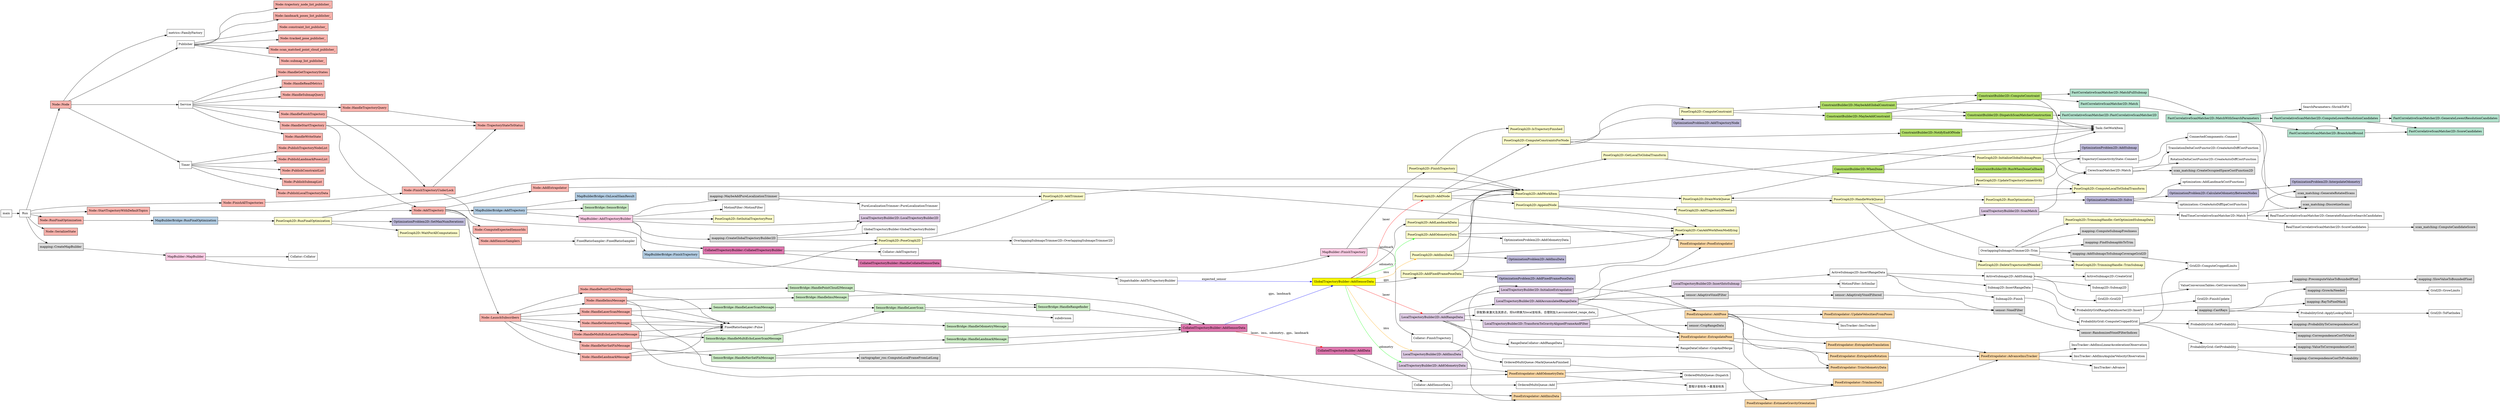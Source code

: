 digraph cartographer{
    rankdir="LR"; // 布局从左到右
    node [shape=record]; // 设置所有节点为矩形
    
    subgraph Node1{
        node [style=filled]; // 设置填充颜色模式
        node [fillcolor="#fbb4ae"]; // 设置填充颜色 
        "Node::Node";"Node::StartTrajectoryWithDefaultTopics";"Node::FinishAllTrajectories";"Node::RunFinalOptimization";"Node::SerializeState";
        "Node::HandleSubmapQuery";"Node::HandleTrajectoryQuery";"Node::HandleStartTrajectory";"Node::HandleFinishTrajectory";"Node::HandleWriteState";
        "Node::HandleGetTrajectoryStates";"Node::HandleReadMetrics";"Node::PublishSubmapList";"Node::PublishLocalTrajectoryData";"Node::PublishTrajectoryNodeList";
        "Node::PublishLandmarkPosesList";"Node::PublishConstraintList";"Node::TrajectoryStateToStatus";
        "Node::TrajectoryStateToStatus";"Node::AddTrajectory";"Node::FinishTrajectoryUnderLock";"Node::TrajectoryStateToStatus";
        "Node::ComputeExpectedSensorIds";"Node::AddExtrapolator";"Node::AddSensorSamplers";"Node::LaunchSubscribers";"Node::HandleLaserScanMessage";
        "Node::HandleMultiEchoLaserScanMessage";"Node::HandlePointCloud2Message";"Node::HandleImuMessage";"Node::HandleOdometryMessage";"Node::HandleNavSatFixMessage";
        "Node::HandleLandmarkMessage";"Node::submap_list_publisher_";"Node::trajectory_node_list_publisher_";"Node::landmark_poses_list_publisher_";"Node::constraint_list_publisher_";
        "Node::tracked_pose_publisher_";"Node::scan_matched_point_cloud_publisher_"
    }

    subgraph MapBuilderBridge{
        node [style=filled];
        node [fillcolor="#b3cde3"];
        "MapBuilderBridge::RunFinalOptimization";
        "MapBuilderBridge::AddTrajectory";"MapBuilderBridge::FinishTrajectory";"MapBuilderBridge::OnLocalSlamResult";
    }

    subgraph SensorBridge{
        node [style=filled];
        node [fillcolor="#ccebc5"];
        "SensorBridge::SensorBridge";"SensorBridge::HandleNavSatFixMessage";"SensorBridge::HandleLandmarkMessage";"SensorBridge::HandleMultiEchoLaserScanMessage";
        "SensorBridge::HandleLaserScanMessage";"SensorBridge::HandleOdometryMessage";"SensorBridge::HandleImuMessage";"SensorBridge::HandlePointCloud2Message";
        "SensorBridge::HandleRangefinder";"SensorBridge::HandleLaserScan";
    }

    subgraph MapBuilder{
        node [style=filled];
        node [fillcolor="#fccde5"];
        "MapBuilder::AddTrajectoryBuilder";"MapBuilder::FinishTrajectory";"MapBuilder::MapBuilder";
    }

    subgraph PoseExtrapolator{
        node [style=filled];
        node [fillcolor="#fed9a6"];
        "PoseExtrapolator::AddPose";"PoseExtrapolator::PoseExtrapolator";"PoseExtrapolator::AddImuData";"PoseExtrapolator::AddOdometryData";"PoseExtrapolator::ExtrapolatePose";
        "PoseExtrapolator::EstimateGravityOrientation";"PoseExtrapolator::TrimImuData";"PoseExtrapolator::TrimOdometryData";"PoseExtrapolator::AdvanceImuTracker";
        "PoseExtrapolator::UpdateVelocitiesFromPoses";"PoseExtrapolator::ExtrapolateTranslation";"PoseExtrapolator::ExtrapolateRotation";
    }

    subgraph PoseGraph2D{
        node [style=filled];
        node [fillcolor="#ffffcc"];
        "PoseGraph2D::PoseGraph2D";"PoseGraph2D::AddTrimmer";"PoseGraph2D::AddWorkItem";"PoseGraph2D::FinishTrajectory";
        "PoseGraph2D::HandleWorkQueue";"PoseGraph2D::RunOptimization";"PoseGraph2D::AddImuData";"PoseGraph2D::DrainWorkQueue";"PoseGraph2D::SetInitialTrajectoryPose";
        "PoseGraph2D::AddNode";"PoseGraph2D::GetLocalToGlobalTransform";"PoseGraph2D::AppendNode";"PoseGraph2D::AddWorkItem";"PoseGraph2D::ComputeLocalToGlobalTransform";
        "PoseGraph2D::AddTrajectoryIfNeeded";"PoseGraph2D::CanAddWorkItemModifying";"PoseGraph2D::DeleteTrajectoriesIfNeeded";
        "PoseGraph2D::TrimmingHandle::GetOptimizedSubmapData";"PoseGraph2D::TrimmingHandle::TrimSubmap";"PoseGraph2D::ComputeConstraint";"PoseGraph2D::InitializeGlobalSubmapPoses";
        "PoseGraph2D::RunFinalOptimization";"PoseGraph2D::WaitForAllComputations";"PoseGraph2D::ComputeConstraintsForNode";"PoseGraph2D::UpdateTrajectoryConnectivity";
        "PoseGraph2D::TrimmingHandle::TrimSubmap";"PoseGraph2D::AddLandmarkData";"PoseGraph2D::AddFixedFramePoseData";
        "PoseGraph2D::IsTrajectoryFinished";"PoseGraph2D::AddOdometryData";
    }

    subgraph CollatedTrajectoryBuilder{
        node [style=filled];
        node [fillcolor="#de77ae"];
        "CollatedTrajectoryBuilder::AddSensorData";"CollatedTrajectoryBuilder::CollatedTrajectoryBuilder";"CollatedTrajectoryBuilder::HandleCollatedSensorData";"CollatedTrajectoryBuilder::AddData";
    }

    subgraph LocalTrajectoryBuilder2D{
        node [style=filled];
        node [fillcolor="#decbe4"];
        "LocalTrajectoryBuilder2D::LocalTrajectoryBuilder2D";"LocalTrajectoryBuilder2D::AddRangeData";"LocalTrajectoryBuilder2D::AddImuData";
        "LocalTrajectoryBuilder2D::InitializeExtrapolator";"LocalTrajectoryBuilder2D::AddAccumulatedRangeData";"LocalTrajectoryBuilder2D::TransformToGravityAlignedFrameAndFilter";
        "LocalTrajectoryBuilder2D::ScanMatch";"LocalTrajectoryBuilder2D::InsertIntoSubmap";"LocalTrajectoryBuilder2D::AddOdometryData";
    }

    subgraph OptimizationProblem2D{
        node [style=filled];
        node [fillcolor="#bebada"];
        "OptimizationProblem2D::Solve";"OptimizationProblem2D::AddImuData";"OptimizationProblem2D::AddSubmap";"OptimizationProblem2D::SetMaxNumIterations";
        "OptimizationProblem2D::AddTrajectoryNode";"OptimizationProblem2D::CalculateOdometryBetweenNodes";"OptimizationProblem2D::InterpolateOdometry";
        "OptimizationProblem2D::AddFixedFramePoseData";
    }

    subgraph ConstraintBuilder2D{
        node [style=filled];
        node [fillcolor="#b3de69"];
        "ConstraintBuilder2D::WhenDone";"ConstraintBuilder2D::MaybeAddConstraint";"ConstraintBuilder2D::MaybeAddGlobalConstraint";"ConstraintBuilder2D::NotifyEndOfNode";
        "ConstraintBuilder2D::DispatchScanMatcherConstruction";"ConstraintBuilder2D::ComputeConstraint";"ConstraintBuilder2D::RunWhenDoneCallback";
    }

    subgraph FastCorrelativeScanMatcher2D{
        node [style=filled];
        node [fillcolor="#b3e2cd"];
        "FastCorrelativeScanMatcher2D::MatchFullSubmap";"FastCorrelativeScanMatcher2D::Match";"FastCorrelativeScanMatcher2D::MatchWithSearchParameters";
        "FastCorrelativeScanMatcher2D::ComputeLowestResolutionCandidates";"FastCorrelativeScanMatcher2D::BranchAndBound";
        "FastCorrelativeScanMatcher2D::GenerateLowestResolutionCandidates";"FastCorrelativeScanMatcher2D::ScoreCandidates";
        "FastCorrelativeScanMatcher2D::FastCorrelativeScanMatcher2D";
    }

    subgraph functions{
        node [style=filled];
        node [fillcolor="#dcdcdc"];
        "mapping::CreateMapBuilder";"mapping::CreateGlobalTrajectoryBuilder2D";"mapping::MaybeAddPureLocalizationTrimmer";"mapping::ComputeSubmapFreshness";
        "mapping::AddSubmapsToSubmapCoverageGrid2D";"mapping::FindSubmapIdsToTrim";"mapping::CastRays";"mapping::GrowAsNeeded";"mapping::RayToPixelMask";
        "mapping::ProbabilityToCorrespondenceCost";"mapping::CorrespondenceCostToValue";"mapping::ValueToCorrespondenceCost";"mapping::CorrespondenceCostToProbability";
        "mapping::PrecomputeValueToBoundedFloat";"mapping::SlowValueToBoundedFloat";
    }

    subgraph functions{
        node [style=filled];
        node [fillcolor="#dcdcdc"];
        "sensor::AdaptiveVoxelFilter";"sensor::CropRangeData";"sensor::RandomizedVoxelFilterIndices";
        "sensor::VoxelFilter";"sensor::AdaptivelyVoxelFiltered";
    }

    subgraph functions{
        node [style=filled];
        node [fillcolor="#dcdcdc"];
        "scan_matching::GenerateRotatedScans";"scan_matching::DiscretizeScans";"scan_matching::CreateOccupiedSpaceCostFunction2D";"scan_matching::ComputeCandidateScore";
    }

    subgraph functions{
        node [style=filled];
        node [fillcolor="#dcdcdc"];
        "cartographer_ros::ComputeLocalFrameFromLatLong";
    }

    "GlobalTrajectoryBuilder::AddSensorData"[style=filled;fillcolor="yellow";];
    
    main->Run;

    Run->{
        "mapping::CreateMapBuilder";
        "Node::Node";
        "Node::StartTrajectoryWithDefaultTopics";
        "Node::FinishAllTrajectories";
        "Node::RunFinalOptimization";
        "Node::SerializeState";};
    
    "mapping::CreateMapBuilder"->"MapBuilder::MapBuilder"->{"PoseGraph2D::PoseGraph2D";"Collator::Collator"};
        "PoseGraph2D::PoseGraph2D"->{"PoseGraph2D::AddTrimmer";"OverlappingSubmapsTrimmer2D::OverlappingSubmapsTrimmer2D"};

    "Node::Node"->{"metrics::FamilyFactory";Publisher;Service;Timer};
        Publisher->{"Node::submap_list_publisher_";"Node::trajectory_node_list_publisher_";"Node::landmark_poses_list_publisher_";"Node::constraint_list_publisher_";"Node::tracked_pose_publisher_";"Node::scan_matched_point_cloud_publisher_"};
        Service->{"Node::HandleSubmapQuery";"Node::HandleTrajectoryQuery";"Node::HandleStartTrajectory";"Node::HandleFinishTrajectory";"Node::HandleWriteState";"Node::HandleGetTrajectoryStates";"Node::HandleReadMetrics";};
        Timer->{"Node::PublishSubmapList";"Node::PublishLocalTrajectoryData";"Node::PublishTrajectoryNodeList";"Node::PublishLandmarkPosesList";"Node::PublishConstraintList"};

        "Node::HandleTrajectoryQuery"->{"Node::TrajectoryStateToStatus"};
        "Node::HandleStartTrajectory"->{"Node::TrajectoryStateToStatus";"Node::AddTrajectory"};
        "Node::HandleFinishTrajectory"->"Node::FinishTrajectoryUnderLock"->{"Node::TrajectoryStateToStatus";"MapBuilderBridge::FinishTrajectory"};
            "MapBuilderBridge::FinishTrajectory"->"MapBuilder::FinishTrajectory"->{"Collator::FinishTrajectory";"PoseGraph2D::FinishTrajectory"};
                "Collator::FinishTrajectory"->"OrderedMultiQueue::MarkQueueAsFinished"->"OrderedMultiQueue::Dispatch";
                "PoseGraph2D::FinishTrajectory"->{"PoseGraph2D::AddWorkItem";"PoseGraph2D::IsTrajectoryFinished"};
        
        //"Node::PublishLocalTrajectoryData"->{"PoseExtrapolator::AddPose";"PoseExtrapolator::ExtrapolatePose";}
    
    "Node::StartTrajectoryWithDefaultTopics"->"Node::AddTrajectory"->{"Node::ComputeExpectedSensorIds";"MapBuilderBridge::AddTrajectory";"Node::AddExtrapolator";"Node::AddSensorSamplers";"Node::LaunchSubscribers"};
        "MapBuilderBridge::AddTrajectory"->{"MapBuilder::AddTrajectoryBuilder";"MapBuilderBridge::OnLocalSlamResult";"SensorBridge::SensorBridge"};
            "MapBuilder::AddTrajectoryBuilder"->{"MotionFilter::MotionFilter";"LocalTrajectoryBuilder2D::LocalTrajectoryBuilder2D";"CollatedTrajectoryBuilder::CollatedTrajectoryBuilder";"mapping::CreateGlobalTrajectoryBuilder2D";"mapping::MaybeAddPureLocalizationTrimmer";"PoseGraph2D::SetInitialTrajectoryPose"};
                "CollatedTrajectoryBuilder::CollatedTrajectoryBuilder"->{"Collator::AddTrajectory";"CollatedTrajectoryBuilder::HandleCollatedSensorData";}
                    "CollatedTrajectoryBuilder::HandleCollatedSensorData"->"Dispatchable::AddToTrajectoryBuilder";
                        "Dispatchable::AddToTrajectoryBuilder"->"GlobalTrajectoryBuilder::AddSensorData"[label="expected_sensor";color=blue];
                "mapping::CreateGlobalTrajectoryBuilder2D"->{"GlobalTrajectoryBuilder:GlobalTrajectoryBuilder";"LocalTrajectoryBuilder2D::LocalTrajectoryBuilder2D";"PoseGraph2D::PoseGraph2D";}
                "mapping::MaybeAddPureLocalizationTrimmer"->{"PoseGraph2D::AddTrimmer";"PureLocalizationTrimmer::PureLocalizationTrimmer"};
                    "PoseGraph2D::AddTrimmer"->"PoseGraph2D::AddWorkItem"->{"Task::SetWorkItem";"PoseGraph2D::DrainWorkQueue"};
                        "PoseGraph2D::DrainWorkQueue"->{"ConstraintBuilder2D::WhenDone";"PoseGraph2D::HandleWorkQueue"};
                            "ConstraintBuilder2D::WhenDone"->{"Task::SetWorkItem";"ConstraintBuilder2D::RunWhenDoneCallback"};
                            "PoseGraph2D::HandleWorkQueue"->{"PoseGraph2D::RunOptimization";"PoseGraph2D::UpdateTrajectoryConnectivity";"PoseGraph2D::DeleteTrajectoriesIfNeeded";"OverlappingSubmapsTrimmer2D::Trim";"PoseGraph2D::DrainWorkQueue"};
                                "PoseGraph2D::DeleteTrajectoriesIfNeeded"->"PoseGraph2D::TrimmingHandle::TrimSubmap";
                                "PoseGraph2D::UpdateTrajectoryConnectivity"->"TrajectoryConnectivityState::Connect"->"ConnectedComponents::Connect";
                                "PoseGraph2D::RunOptimization"->{"OptimizationProblem2D::Solve";"PoseGraph2D::ComputeLocalToGlobalTransform"}
                                    "OptimizationProblem2D::Solve"->{"optimization::CreateAutoDiffSpaCostFunction";"optimization::AddLandmarkCostFunctions";"OptimizationProblem2D::CalculateOdometryBetweenNodes"};
                                        "OptimizationProblem2D::CalculateOdometryBetweenNodes"->"OptimizationProblem2D::InterpolateOdometry";
                            "OverlappingSubmapsTrimmer2D::Trim"->{"PoseGraph2D::TrimmingHandle::GetOptimizedSubmapData";"mapping::ComputeSubmapFreshness";"mapping::AddSubmapsToSubmapCoverageGrid2D";"mapping::FindSubmapIdsToTrim";"PoseGraph2D::TrimmingHandle::TrimSubmap"};
                                "mapping::AddSubmapsToSubmapCoverageGrid2D"->"Grid2D::ComputeCroppedLimits";
            "Node::AddExtrapolator"->"PoseExtrapolator::PoseExtrapolator";
            "Node::AddSensorSamplers"->"FixedRatioSampler::FixedRatioSampler";
    
    "Node::LaunchSubscribers"->{"Node::HandleLaserScanMessage";"Node::HandleMultiEchoLaserScanMessage";"Node::HandlePointCloud2Message";"Node::HandleImuMessage";"Node::HandleOdometryMessage";"Node::HandleNavSatFixMessage";"Node::HandleLandmarkMessage"};
        "Node::HandleLaserScanMessage"->{"FixedRatioSampler::Pulse";"SensorBridge::HandleLaserScanMessage"};
            "SensorBridge::HandleLaserScanMessage"->"SensorBridge::HandleLaserScan"->{subdivision;"SensorBridge::HandleRangefinder"};
                "SensorBridge::HandleRangefinder"->"CollatedTrajectoryBuilder::AddSensorData";
                    "CollatedTrajectoryBuilder::AddSensorData"->"CollatedTrajectoryBuilder::AddData"[label="laser、imu、odometry、gps、landmark";color=red];
                        "CollatedTrajectoryBuilder::AddData"->"Collator::AddSensorData"->"OrderedMultiQueue::Add"->"OrderedMultiQueue::Dispatch";
                    "GlobalTrajectoryBuilder::AddSensorData"->{"LocalTrajectoryBuilder2D::AddRangeData";"PoseGraph2D::AddNode"}[color=red;label="laser"];
                        "LocalTrajectoryBuilder2D::AddRangeData"->{"RangeDataCollator::AddRangeData";"LocalTrajectoryBuilder2D::InitializeExtrapolator";"PoseExtrapolator::ExtrapolatePose";"获取第i束激光及其原点，将hit转换为local坐标系，合理则加入accumulated_range_data_";"PoseExtrapolator::EstimateGravityOrientation";"LocalTrajectoryBuilder2D::AddAccumulatedRangeData";"LocalTrajectoryBuilder2D::TransformToGravityAlignedFrameAndFilter"};
                            "LocalTrajectoryBuilder2D::TransformToGravityAlignedFrameAndFilter"->{"sensor::CropRangeData";"sensor::VoxelFilter";}
                            "PoseExtrapolator::EstimateGravityOrientation"->"PoseExtrapolator::AdvanceImuTracker"->{"ImuTracker::Advance";"ImuTracker::AddImuLinearAccelerationObservation";"ImuTracker::AddImuAngularVelocityObservation"};
                            "RangeDataCollator::AddRangeData"->"RangeDataCollator::CropAndMerge";
                            "LocalTrajectoryBuilder2D::AddAccumulatedRangeData"->{"PoseExtrapolator::ExtrapolatePose";"sensor::AdaptiveVoxelFilter";"LocalTrajectoryBuilder2D::ScanMatch";"PoseExtrapolator::AddPose";"LocalTrajectoryBuilder2D::InsertIntoSubmap"};
                                "sensor::AdaptiveVoxelFilter"->"sensor::AdaptivelyVoxelFiltered"->"sensor::VoxelFilter"->"sensor::RandomizedVoxelFilterIndices";
                                "PoseExtrapolator::ExtrapolatePose"->{"PoseExtrapolator::ExtrapolateTranslation";"PoseExtrapolator::ExtrapolateRotation";}
                                    "PoseExtrapolator::ExtrapolateRotation"->"PoseExtrapolator::AdvanceImuTracker";
                                "LocalTrajectoryBuilder2D::ScanMatch"->{"RealTimeCorrelativeScanMatcher2D::Match";"CeresScanMatcher2D::Match"};
                                    "RealTimeCorrelativeScanMatcher2D::Match"->{"scan_matching::GenerateRotatedScans";"scan_matching::DiscretizeScans";"RealTimeCorrelativeScanMatcher2D::GenerateExhaustiveSearchCandidates";"RealTimeCorrelativeScanMatcher2D::ScoreCandidates";}
                                        "RealTimeCorrelativeScanMatcher2D::ScoreCandidates"->"scan_matching::ComputeCandidateScore";
                                    "CeresScanMatcher2D::Match"->{"scan_matching::CreateOccupiedSpaceCostFunction2D";"TranslationDeltaCostFunctor2D::CreateAutoDiffCostFunction";"RotationDeltaCostFunctor2D::CreateAutoDiffCostFunction"};
                                "LocalTrajectoryBuilder2D::InsertIntoSubmap"->{"MotionFilter::IsSimilar";"ActiveSubmaps2D::InsertRangeData"};
                                    "ActiveSubmaps2D::InsertRangeData"->{"ActiveSubmaps2D::AddSubmap";"Submap2D::InsertRangeData";"Submap2D::Finish"};
                                        "ActiveSubmaps2D::AddSubmap"->{"Submap2D::Submap2D";"Grid2D::Grid2D";"ActiveSubmaps2D::CreateGrid";}
                                            "Grid2D::Grid2D"->"ValueConversionTables::GetConversionTable"->"mapping::PrecomputeValueToBoundedFloat"->"mapping::SlowValueToBoundedFloat";
                                        "Submap2D::InsertRangeData"->"ProbabilityGridRangeDataInserter2D::Insert"->{"mapping::CastRays";"Grid2D::FinishUpdate"};
                                            "mapping::CastRays"->{"mapping::GrowAsNeeded";"ProbabilityGrid::ApplyLookupTable";"mapping::RayToPixelMask"};
                                                "mapping::GrowAsNeeded"->"Grid2D::GrowLimits";
                                                "ProbabilityGrid::ApplyLookupTable"->"Grid2D::ToFlatIndex";
                                        "Submap2D::Finish"->"ProbabilityGrid::ComputeCroppedGrid"->{"Grid2D::ComputeCroppedLimits";"ProbabilityGrid::SetProbability";"ProbabilityGrid::GetProbability"};
                                            "ProbabilityGrid::SetProbability"->{"mapping::ProbabilityToCorrespondenceCost";"mapping::CorrespondenceCostToValue"};
                                            "ProbabilityGrid::GetProbability"->{"mapping::ValueToCorrespondenceCost";"mapping::CorrespondenceCostToProbability"};
                        "PoseGraph2D::AddNode"->{"PoseGraph2D::GetLocalToGlobalTransform";"PoseGraph2D::AppendNode";"PoseGraph2D::AddWorkItem";"PoseGraph2D::ComputeConstraintsForNode"};
                            "PoseGraph2D::GetLocalToGlobalTransform"->"PoseGraph2D::ComputeLocalToGlobalTransform";
                            "PoseGraph2D::AppendNode"->{"PoseGraph2D::AddTrajectoryIfNeeded";"PoseGraph2D::CanAddWorkItemModifying"};
                            "PoseGraph2D::ComputeConstraintsForNode"->{"PoseGraph2D::InitializeGlobalSubmapPoses";"OptimizationProblem2D::AddTrajectoryNode";"PoseGraph2D::ComputeConstraint";"ConstraintBuilder2D::NotifyEndOfNode"};
                                "ConstraintBuilder2D::NotifyEndOfNode"->"Task::SetWorkItem";
                                "PoseGraph2D::InitializeGlobalSubmapPoses"->{"TrajectoryConnectivityState::Connect";"OptimizationProblem2D::AddSubmap";"PoseGraph2D::ComputeLocalToGlobalTransform";}
                                "PoseGraph2D::ComputeConstraint"->{"ConstraintBuilder2D::MaybeAddConstraint";"ConstraintBuilder2D::MaybeAddGlobalConstraint"}->{"ConstraintBuilder2D::DispatchScanMatcherConstruction";"Task::SetWorkItem";"ConstraintBuilder2D::ComputeConstraint"};
                                        "ConstraintBuilder2D::DispatchScanMatcherConstruction"->{"Task::SetWorkItem";"FastCorrelativeScanMatcher2D::FastCorrelativeScanMatcher2D";}
                                        "ConstraintBuilder2D::ComputeConstraint"->{"FastCorrelativeScanMatcher2D::MatchFullSubmap";"FastCorrelativeScanMatcher2D::Match";"CeresScanMatcher2D::Match";}
                                        {"FastCorrelativeScanMatcher2D::MatchFullSubmap";"FastCorrelativeScanMatcher2D::Match"}->"FastCorrelativeScanMatcher2D::MatchWithSearchParameters"->{"scan_matching::GenerateRotatedScans";"scan_matching::DiscretizeScans";"SearchParameters::ShrinkToFit";"FastCorrelativeScanMatcher2D::ComputeLowestResolutionCandidates";"FastCorrelativeScanMatcher2D::BranchAndBound"};
                                            "FastCorrelativeScanMatcher2D::BranchAndBound"->{"FastCorrelativeScanMatcher2D::ScoreCandidates";"FastCorrelativeScanMatcher2D::BranchAndBound";}
                                            "FastCorrelativeScanMatcher2D::ComputeLowestResolutionCandidates"->{"FastCorrelativeScanMatcher2D::GenerateLowestResolutionCandidates";"FastCorrelativeScanMatcher2D::ScoreCandidates";}
        "Node::HandleMultiEchoLaserScanMessage"->{"FixedRatioSampler::Pulse";"SensorBridge::HandleMultiEchoLaserScanMessage"};
            "SensorBridge::HandleMultiEchoLaserScanMessage"->"SensorBridge::HandleLaserScan";
        "Node::HandlePointCloud2Message"->{"FixedRatioSampler::Pulse";"SensorBridge::HandlePointCloud2Message"};
            "SensorBridge::HandlePointCloud2Message"->"SensorBridge::HandleRangefinder";
        "Node::HandleImuMessage"->{"FixedRatioSampler::Pulse";"PoseExtrapolator::AddImuData";"SensorBridge::HandleImuMessage"};
            "PoseExtrapolator::AddImuData"->"PoseExtrapolator::TrimImuData";
            "SensorBridge::HandleImuMessage"->"CollatedTrajectoryBuilder::AddSensorData";
                "GlobalTrajectoryBuilder::AddSensorData"->{"LocalTrajectoryBuilder2D::AddImuData";"PoseGraph2D::AddImuData"}[color=orange;label="imu"];
                    "LocalTrajectoryBuilder2D::AddImuData"->{"LocalTrajectoryBuilder2D::InitializeExtrapolator";"PoseExtrapolator::AddImuData"};
                        "LocalTrajectoryBuilder2D::InitializeExtrapolator"->{"PoseExtrapolator::PoseExtrapolator";"PoseExtrapolator::AddPose";}
                            "PoseExtrapolator::AddPose"->{"PoseExtrapolator::UpdateVelocitiesFromPoses";"PoseExtrapolator::AdvanceImuTracker";"PoseExtrapolator::TrimImuData";"PoseExtrapolator::TrimOdometryData";"ImuTracker::ImuTracker";}
                    "PoseGraph2D::AddImuData"->{"PoseGraph2D::AddWorkItem";"PoseGraph2D::CanAddWorkItemModifying";"OptimizationProblem2D::AddImuData"};
        "Node::HandleOdometryMessage"->{"FixedRatioSampler::Pulse";"PoseExtrapolator::AddOdometryData";"SensorBridge::HandleOdometryMessage"};
            "PoseExtrapolator::AddOdometryData"->{"PoseExtrapolator::TrimOdometryData";"里程计坐标系->基准坐标系"};
            "SensorBridge::HandleOdometryMessage"->"CollatedTrajectoryBuilder::AddSensorData";
                "GlobalTrajectoryBuilder::AddSensorData"->{"LocalTrajectoryBuilder2D::AddOdometryData";"PoseGraph2D::AddOdometryData"}[color=green;label="odometry"];
                    "PoseGraph2D::AddOdometryData"->{"PoseGraph2D::AddWorkItem";"PoseGraph2D::CanAddWorkItemModifying";"OptimizationProblem2D::AddOdometryData";}
                    "LocalTrajectoryBuilder2D::AddOdometryData"->"PoseExtrapolator::AddOdometryData";
        "Node::HandleNavSatFixMessage"->{"FixedRatioSampler::Pulse";"SensorBridge::HandleNavSatFixMessage"};
            "SensorBridge::HandleNavSatFixMessage"->{"cartographer_ros::ComputeLocalFrameFromLatLong";"CollatedTrajectoryBuilder::AddSensorData"};
                "GlobalTrajectoryBuilder::AddSensorData"->"PoseGraph2D::AddFixedFramePoseData"[label="gps"];
                "PoseGraph2D::AddFixedFramePoseData"->{"PoseGraph2D::AddWorkItem";"PoseGraph2D::CanAddWorkItemModifying";"OptimizationProblem2D::AddFixedFramePoseData"};
        "Node::HandleLandmarkMessage"->{"FixedRatioSampler::Pulse";"SensorBridge::HandleLandmarkMessage"};
            "SensorBridge::HandleLandmarkMessage"->"CollatedTrajectoryBuilder::AddSensorData";
                "CollatedTrajectoryBuilder::AddSensorData"->"GlobalTrajectoryBuilder::AddSensorData"[label="gps、landmark";color=blue];
                "GlobalTrajectoryBuilder::AddSensorData"->"PoseGraph2D::AddLandmarkData"[label="landmark"];
                "PoseGraph2D::AddLandmarkData"->{"PoseGraph2D::AddWorkItem";"PoseGraph2D::CanAddWorkItemModifying";}

    "Node::FinishAllTrajectories"->"Node::FinishTrajectoryUnderLock";
    "Node::RunFinalOptimization"->"MapBuilderBridge::RunFinalOptimization"->"PoseGraph2D::RunFinalOptimization"->{"PoseGraph2D::AddWorkItem";"OptimizationProblem2D::SetMaxNumIterations";"PoseGraph2D::WaitForAllComputations"};
}